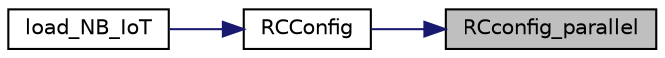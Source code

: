 digraph "RCconfig_parallel"
{
 // LATEX_PDF_SIZE
  edge [fontname="Helvetica",fontsize="10",labelfontname="Helvetica",labelfontsize="10"];
  node [fontname="Helvetica",fontsize="10",shape=record];
  rankdir="RL";
  Node1 [label="RCconfig_parallel",height=0.2,width=0.4,color="black", fillcolor="grey75", style="filled", fontcolor="black",tooltip=" "];
  Node1 -> Node2 [dir="back",color="midnightblue",fontsize="10",style="solid",fontname="Helvetica"];
  Node2 [label="RCConfig",height=0.2,width=0.4,color="black", fillcolor="white", style="filled",URL="$group____enb__app.html#ga4bae373d4990af9e8fa36c5f6214e27a",tooltip=" "];
  Node2 -> Node3 [dir="back",color="midnightblue",fontsize="10",style="solid",fontname="Helvetica"];
  Node3 [label="load_NB_IoT",height=0.2,width=0.4,color="black", fillcolor="white", style="filled",URL="$NB__IoT__interface_8h.html#ab8f8bdf0382afdb77f374381ae382961",tooltip=" "];
}
